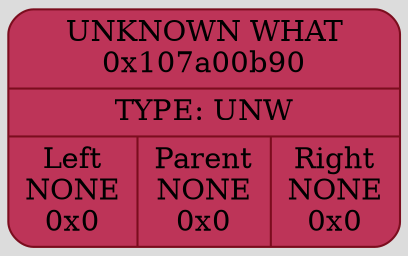 digraph {
	fontname = "UbuntuMono";
	bgcolor = "#DCDCDC";

	node0x107a00b90 [ shape = Mrecord; style = filled; fillcolor = "#BD3458"; color = "#7b0d1e"; fontcolor = "#000000"; label = " { UNKNOWN WHAT\n0x107a00b90 | TYPE: UNW| { <left> Left\nNONE\n0x0 | Parent\nNONE\n0x0 | <right> Right\nNONE\n0x0 } } "; ];
}

